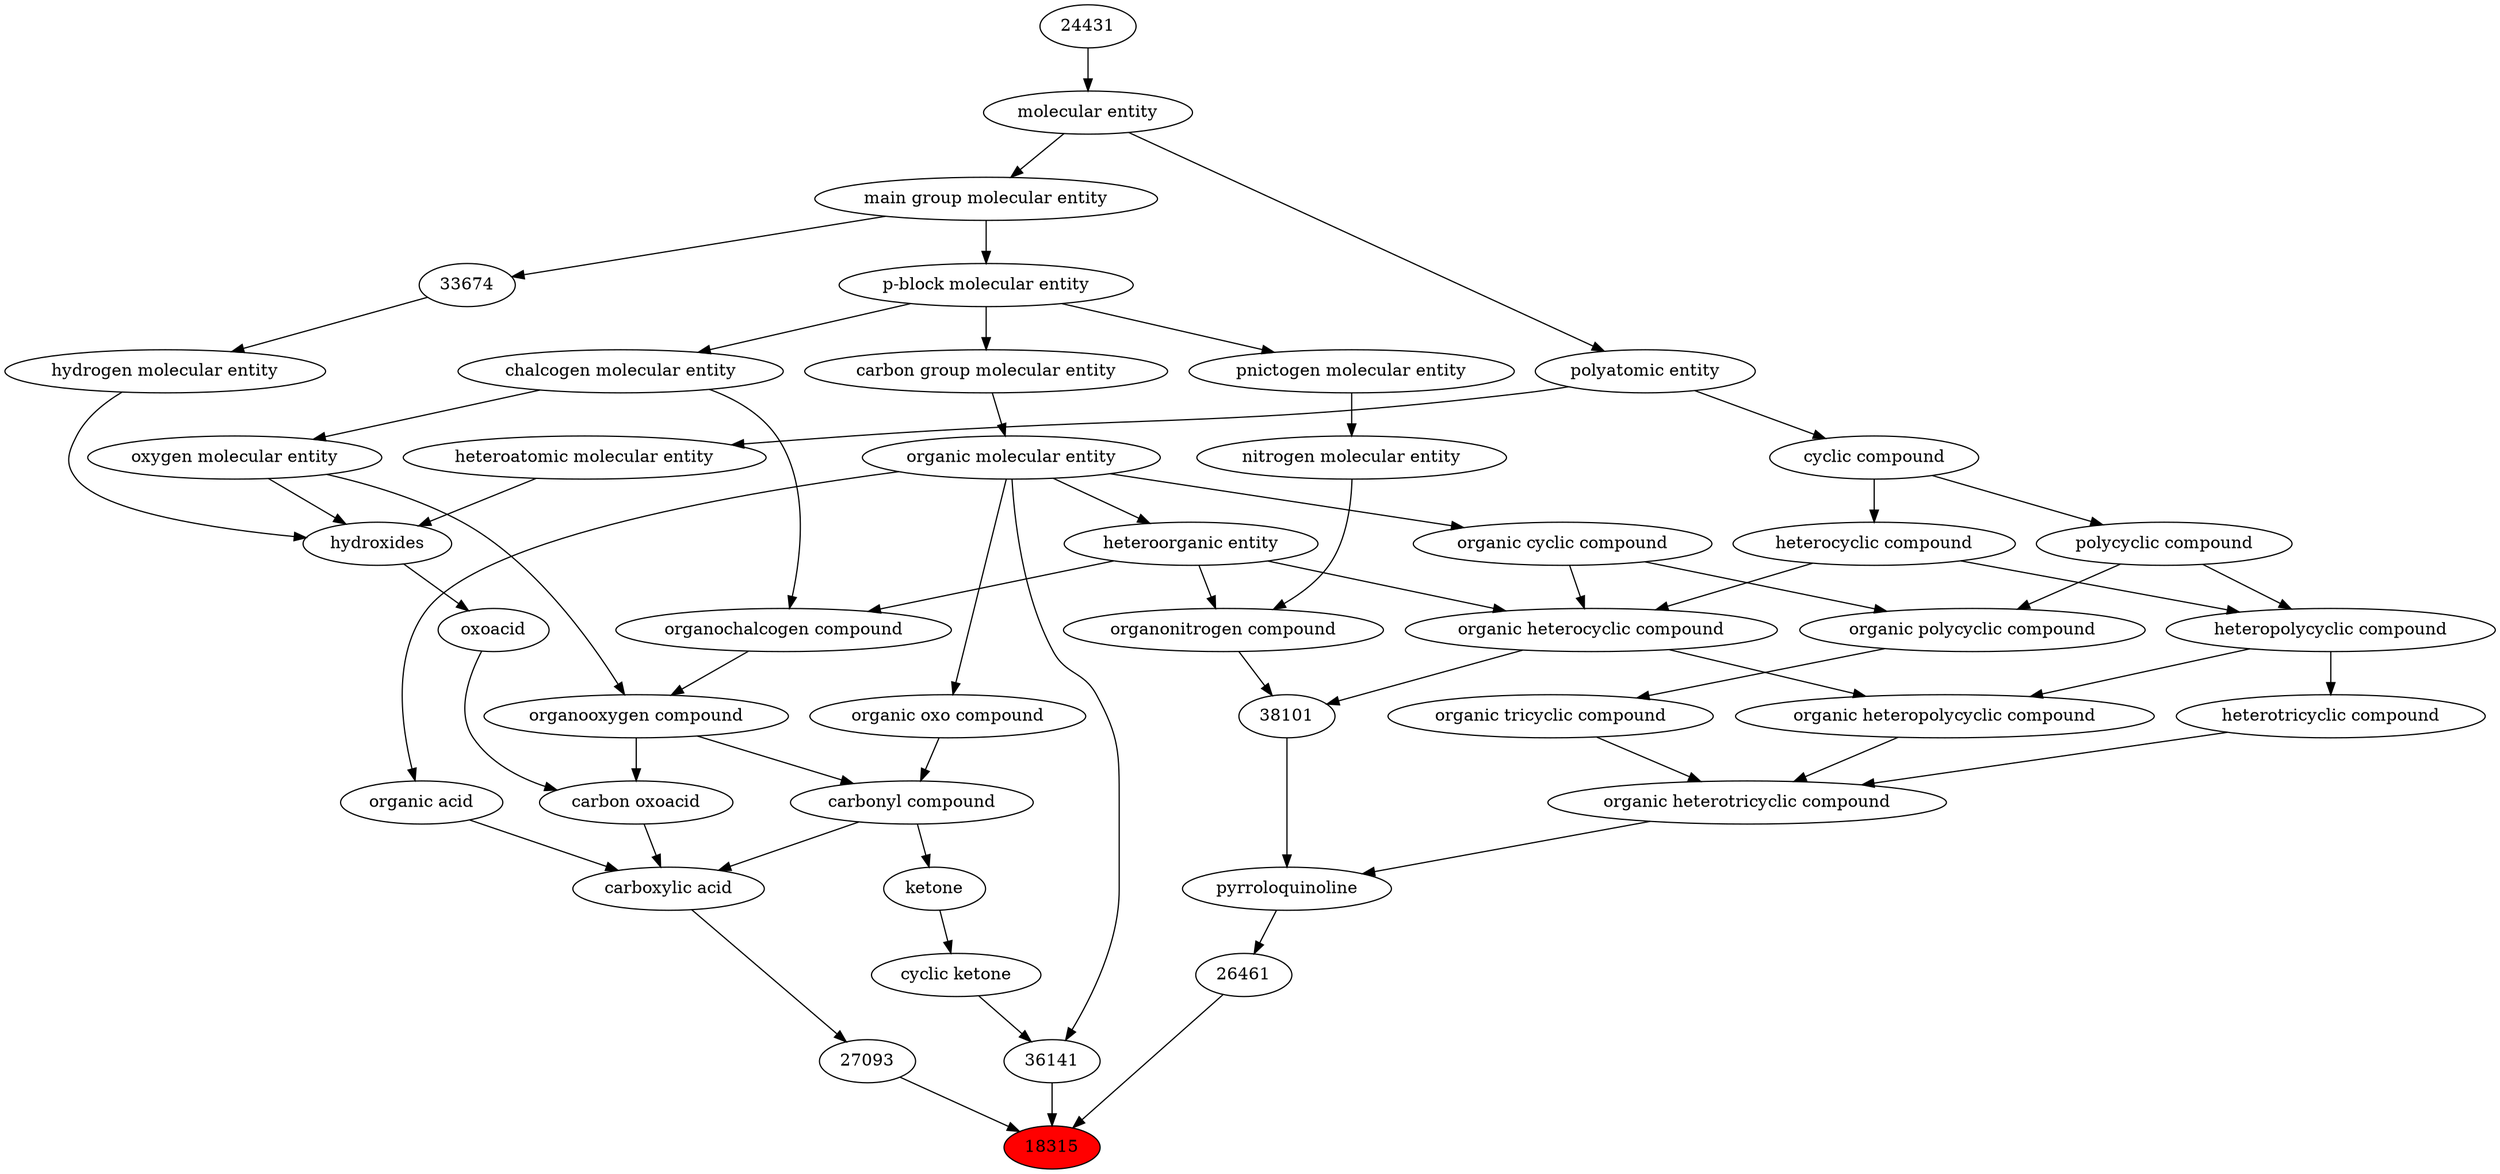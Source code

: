 digraph tree{ 
18315 [label="18315" fillcolor=red style=filled]
36141 -> 18315
27093 -> 18315
26461 -> 18315
36141 [label="36141"]
50860 -> 36141
3992 -> 36141
27093 [label="27093"]
33575 -> 27093
26461 [label="26461"]
50918 -> 26461
50860 [label="organic molecular entity"]
33582 -> 50860
3992 [label="cyclic ketone"]
17087 -> 3992
33575 [label="carboxylic acid"]
36586 -> 33575
35605 -> 33575
64709 -> 33575
50918 [label="pyrroloquinoline"]
26979 -> 50918
38101 -> 50918
33582 [label="carbon group molecular entity"]
33675 -> 33582
17087 [label="ketone"]
36586 -> 17087
36586 [label="carbonyl compound"]
36587 -> 36586
36963 -> 36586
35605 [label="carbon oxoacid"]
24833 -> 35605
36963 -> 35605
64709 [label="organic acid"]
50860 -> 64709
26979 [label="organic heterotricyclic compound"]
38166 -> 26979
36688 -> 26979
51959 -> 26979
38101 [label="38101"]
24532 -> 38101
35352 -> 38101
33675 [label="p-block molecular entity"]
33579 -> 33675
36587 [label="organic oxo compound"]
50860 -> 36587
36963 [label="organooxygen compound"]
36962 -> 36963
25806 -> 36963
24833 [label="oxoacid"]
24651 -> 24833
38166 [label="organic heteropolycyclic compound"]
24532 -> 38166
33671 -> 38166
36688 [label="heterotricyclic compound"]
33671 -> 36688
51959 [label="organic tricyclic compound"]
51958 -> 51959
24532 [label="organic heterocyclic compound"]
33285 -> 24532
33832 -> 24532
5686 -> 24532
35352 [label="organonitrogen compound"]
51143 -> 35352
33285 -> 35352
33579 [label="main group molecular entity"]
23367 -> 33579
36962 [label="organochalcogen compound"]
33285 -> 36962
33304 -> 36962
25806 [label="oxygen molecular entity"]
33304 -> 25806
24651 [label="hydroxides"]
25806 -> 24651
33608 -> 24651
37577 -> 24651
33671 [label="heteropolycyclic compound"]
5686 -> 33671
33635 -> 33671
51958 [label="organic polycyclic compound"]
33832 -> 51958
33635 -> 51958
33285 [label="heteroorganic entity"]
50860 -> 33285
33832 [label="organic cyclic compound"]
50860 -> 33832
5686 [label="heterocyclic compound"]
33595 -> 5686
51143 [label="nitrogen molecular entity"]
33302 -> 51143
23367 [label="molecular entity"]
24431 -> 23367
33304 [label="chalcogen molecular entity"]
33675 -> 33304
33608 [label="hydrogen molecular entity"]
33674 -> 33608
37577 [label="heteroatomic molecular entity"]
36357 -> 37577
33635 [label="polycyclic compound"]
33595 -> 33635
33595 [label="cyclic compound"]
36357 -> 33595
33302 [label="pnictogen molecular entity"]
33675 -> 33302
24431 [label="24431"]
33674 [label="33674"]
33579 -> 33674
36357 [label="polyatomic entity"]
23367 -> 36357
}